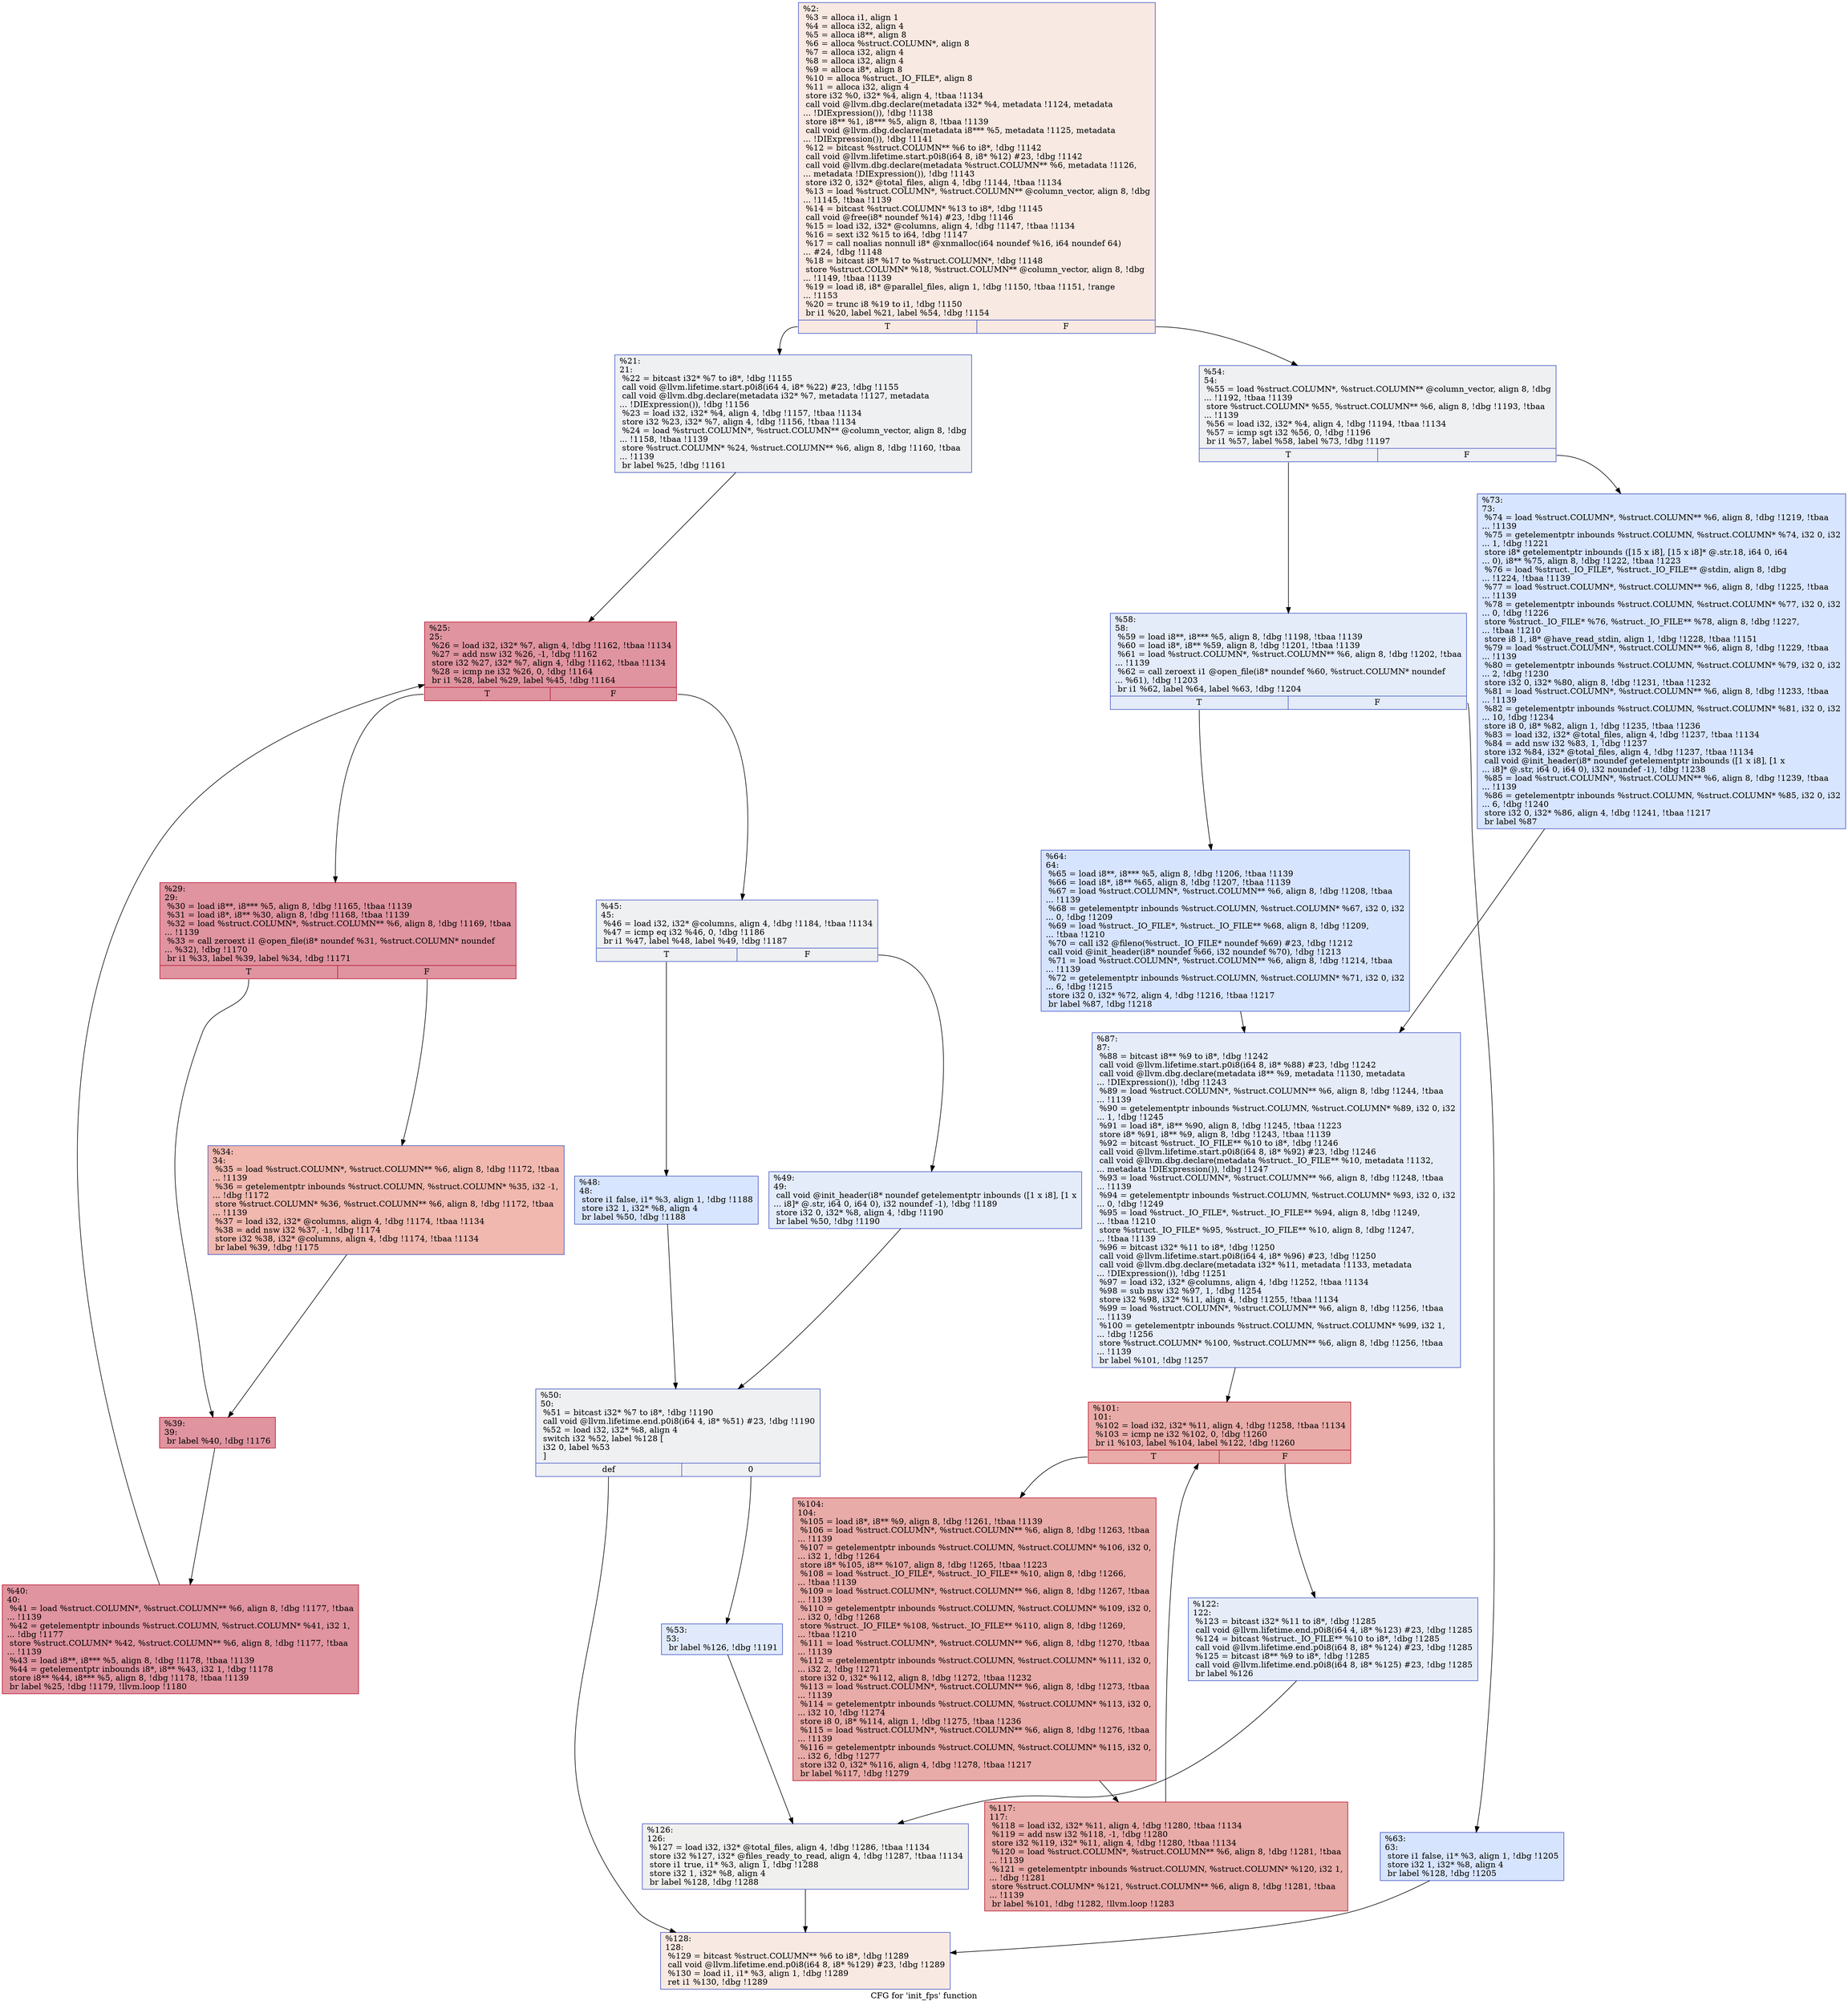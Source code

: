 digraph "CFG for 'init_fps' function" {
	label="CFG for 'init_fps' function";

	Node0x160c890 [shape=record,color="#3d50c3ff", style=filled, fillcolor="#efcebd70",label="{%2:\l  %3 = alloca i1, align 1\l  %4 = alloca i32, align 4\l  %5 = alloca i8**, align 8\l  %6 = alloca %struct.COLUMN*, align 8\l  %7 = alloca i32, align 4\l  %8 = alloca i32, align 4\l  %9 = alloca i8*, align 8\l  %10 = alloca %struct._IO_FILE*, align 8\l  %11 = alloca i32, align 4\l  store i32 %0, i32* %4, align 4, !tbaa !1134\l  call void @llvm.dbg.declare(metadata i32* %4, metadata !1124, metadata\l... !DIExpression()), !dbg !1138\l  store i8** %1, i8*** %5, align 8, !tbaa !1139\l  call void @llvm.dbg.declare(metadata i8*** %5, metadata !1125, metadata\l... !DIExpression()), !dbg !1141\l  %12 = bitcast %struct.COLUMN** %6 to i8*, !dbg !1142\l  call void @llvm.lifetime.start.p0i8(i64 8, i8* %12) #23, !dbg !1142\l  call void @llvm.dbg.declare(metadata %struct.COLUMN** %6, metadata !1126,\l... metadata !DIExpression()), !dbg !1143\l  store i32 0, i32* @total_files, align 4, !dbg !1144, !tbaa !1134\l  %13 = load %struct.COLUMN*, %struct.COLUMN** @column_vector, align 8, !dbg\l... !1145, !tbaa !1139\l  %14 = bitcast %struct.COLUMN* %13 to i8*, !dbg !1145\l  call void @free(i8* noundef %14) #23, !dbg !1146\l  %15 = load i32, i32* @columns, align 4, !dbg !1147, !tbaa !1134\l  %16 = sext i32 %15 to i64, !dbg !1147\l  %17 = call noalias nonnull i8* @xnmalloc(i64 noundef %16, i64 noundef 64)\l... #24, !dbg !1148\l  %18 = bitcast i8* %17 to %struct.COLUMN*, !dbg !1148\l  store %struct.COLUMN* %18, %struct.COLUMN** @column_vector, align 8, !dbg\l... !1149, !tbaa !1139\l  %19 = load i8, i8* @parallel_files, align 1, !dbg !1150, !tbaa !1151, !range\l... !1153\l  %20 = trunc i8 %19 to i1, !dbg !1150\l  br i1 %20, label %21, label %54, !dbg !1154\l|{<s0>T|<s1>F}}"];
	Node0x160c890:s0 -> Node0x160cc70;
	Node0x160c890:s1 -> Node0x160cfe0;
	Node0x160cc70 [shape=record,color="#3d50c3ff", style=filled, fillcolor="#d9dce170",label="{%21:\l21:                                               \l  %22 = bitcast i32* %7 to i8*, !dbg !1155\l  call void @llvm.lifetime.start.p0i8(i64 4, i8* %22) #23, !dbg !1155\l  call void @llvm.dbg.declare(metadata i32* %7, metadata !1127, metadata\l... !DIExpression()), !dbg !1156\l  %23 = load i32, i32* %4, align 4, !dbg !1157, !tbaa !1134\l  store i32 %23, i32* %7, align 4, !dbg !1156, !tbaa !1134\l  %24 = load %struct.COLUMN*, %struct.COLUMN** @column_vector, align 8, !dbg\l... !1158, !tbaa !1139\l  store %struct.COLUMN* %24, %struct.COLUMN** %6, align 8, !dbg !1160, !tbaa\l... !1139\l  br label %25, !dbg !1161\l}"];
	Node0x160cc70 -> Node0x160ccc0;
	Node0x160ccc0 [shape=record,color="#b70d28ff", style=filled, fillcolor="#b70d2870",label="{%25:\l25:                                               \l  %26 = load i32, i32* %7, align 4, !dbg !1162, !tbaa !1134\l  %27 = add nsw i32 %26, -1, !dbg !1162\l  store i32 %27, i32* %7, align 4, !dbg !1162, !tbaa !1134\l  %28 = icmp ne i32 %26, 0, !dbg !1164\l  br i1 %28, label %29, label %45, !dbg !1164\l|{<s0>T|<s1>F}}"];
	Node0x160ccc0:s0 -> Node0x160cd10;
	Node0x160ccc0:s1 -> Node0x160ce50;
	Node0x160cd10 [shape=record,color="#b70d28ff", style=filled, fillcolor="#b70d2870",label="{%29:\l29:                                               \l  %30 = load i8**, i8*** %5, align 8, !dbg !1165, !tbaa !1139\l  %31 = load i8*, i8** %30, align 8, !dbg !1168, !tbaa !1139\l  %32 = load %struct.COLUMN*, %struct.COLUMN** %6, align 8, !dbg !1169, !tbaa\l... !1139\l  %33 = call zeroext i1 @open_file(i8* noundef %31, %struct.COLUMN* noundef\l... %32), !dbg !1170\l  br i1 %33, label %39, label %34, !dbg !1171\l|{<s0>T|<s1>F}}"];
	Node0x160cd10:s0 -> Node0x160cdb0;
	Node0x160cd10:s1 -> Node0x160cd60;
	Node0x160cd60 [shape=record,color="#3d50c3ff", style=filled, fillcolor="#dc5d4a70",label="{%34:\l34:                                               \l  %35 = load %struct.COLUMN*, %struct.COLUMN** %6, align 8, !dbg !1172, !tbaa\l... !1139\l  %36 = getelementptr inbounds %struct.COLUMN, %struct.COLUMN* %35, i32 -1,\l... !dbg !1172\l  store %struct.COLUMN* %36, %struct.COLUMN** %6, align 8, !dbg !1172, !tbaa\l... !1139\l  %37 = load i32, i32* @columns, align 4, !dbg !1174, !tbaa !1134\l  %38 = add nsw i32 %37, -1, !dbg !1174\l  store i32 %38, i32* @columns, align 4, !dbg !1174, !tbaa !1134\l  br label %39, !dbg !1175\l}"];
	Node0x160cd60 -> Node0x160cdb0;
	Node0x160cdb0 [shape=record,color="#b70d28ff", style=filled, fillcolor="#b70d2870",label="{%39:\l39:                                               \l  br label %40, !dbg !1176\l}"];
	Node0x160cdb0 -> Node0x160ce00;
	Node0x160ce00 [shape=record,color="#b70d28ff", style=filled, fillcolor="#b70d2870",label="{%40:\l40:                                               \l  %41 = load %struct.COLUMN*, %struct.COLUMN** %6, align 8, !dbg !1177, !tbaa\l... !1139\l  %42 = getelementptr inbounds %struct.COLUMN, %struct.COLUMN* %41, i32 1,\l... !dbg !1177\l  store %struct.COLUMN* %42, %struct.COLUMN** %6, align 8, !dbg !1177, !tbaa\l... !1139\l  %43 = load i8**, i8*** %5, align 8, !dbg !1178, !tbaa !1139\l  %44 = getelementptr inbounds i8*, i8** %43, i32 1, !dbg !1178\l  store i8** %44, i8*** %5, align 8, !dbg !1178, !tbaa !1139\l  br label %25, !dbg !1179, !llvm.loop !1180\l}"];
	Node0x160ce00 -> Node0x160ccc0;
	Node0x160ce50 [shape=record,color="#3d50c3ff", style=filled, fillcolor="#d9dce170",label="{%45:\l45:                                               \l  %46 = load i32, i32* @columns, align 4, !dbg !1184, !tbaa !1134\l  %47 = icmp eq i32 %46, 0, !dbg !1186\l  br i1 %47, label %48, label %49, !dbg !1187\l|{<s0>T|<s1>F}}"];
	Node0x160ce50:s0 -> Node0x160cea0;
	Node0x160ce50:s1 -> Node0x160cef0;
	Node0x160cea0 [shape=record,color="#3d50c3ff", style=filled, fillcolor="#a7c5fe70",label="{%48:\l48:                                               \l  store i1 false, i1* %3, align 1, !dbg !1188\l  store i32 1, i32* %8, align 4\l  br label %50, !dbg !1188\l}"];
	Node0x160cea0 -> Node0x160cf40;
	Node0x160cef0 [shape=record,color="#3d50c3ff", style=filled, fillcolor="#c1d4f470",label="{%49:\l49:                                               \l  call void @init_header(i8* noundef getelementptr inbounds ([1 x i8], [1 x\l... i8]* @.str, i64 0, i64 0), i32 noundef -1), !dbg !1189\l  store i32 0, i32* %8, align 4, !dbg !1190\l  br label %50, !dbg !1190\l}"];
	Node0x160cef0 -> Node0x160cf40;
	Node0x160cf40 [shape=record,color="#3d50c3ff", style=filled, fillcolor="#d9dce170",label="{%50:\l50:                                               \l  %51 = bitcast i32* %7 to i8*, !dbg !1190\l  call void @llvm.lifetime.end.p0i8(i64 4, i8* %51) #23, !dbg !1190\l  %52 = load i32, i32* %8, align 4\l  switch i32 %52, label %128 [\l    i32 0, label %53\l  ]\l|{<s0>def|<s1>0}}"];
	Node0x160cf40:s0 -> Node0x160d350;
	Node0x160cf40:s1 -> Node0x160cf90;
	Node0x160cf90 [shape=record,color="#3d50c3ff", style=filled, fillcolor="#b9d0f970",label="{%53:\l53:                                               \l  br label %126, !dbg !1191\l}"];
	Node0x160cf90 -> Node0x160d300;
	Node0x160cfe0 [shape=record,color="#3d50c3ff", style=filled, fillcolor="#d9dce170",label="{%54:\l54:                                               \l  %55 = load %struct.COLUMN*, %struct.COLUMN** @column_vector, align 8, !dbg\l... !1192, !tbaa !1139\l  store %struct.COLUMN* %55, %struct.COLUMN** %6, align 8, !dbg !1193, !tbaa\l... !1139\l  %56 = load i32, i32* %4, align 4, !dbg !1194, !tbaa !1134\l  %57 = icmp sgt i32 %56, 0, !dbg !1196\l  br i1 %57, label %58, label %73, !dbg !1197\l|{<s0>T|<s1>F}}"];
	Node0x160cfe0:s0 -> Node0x160d030;
	Node0x160cfe0:s1 -> Node0x160d120;
	Node0x160d030 [shape=record,color="#3d50c3ff", style=filled, fillcolor="#c1d4f470",label="{%58:\l58:                                               \l  %59 = load i8**, i8*** %5, align 8, !dbg !1198, !tbaa !1139\l  %60 = load i8*, i8** %59, align 8, !dbg !1201, !tbaa !1139\l  %61 = load %struct.COLUMN*, %struct.COLUMN** %6, align 8, !dbg !1202, !tbaa\l... !1139\l  %62 = call zeroext i1 @open_file(i8* noundef %60, %struct.COLUMN* noundef\l... %61), !dbg !1203\l  br i1 %62, label %64, label %63, !dbg !1204\l|{<s0>T|<s1>F}}"];
	Node0x160d030:s0 -> Node0x160d0d0;
	Node0x160d030:s1 -> Node0x160d080;
	Node0x160d080 [shape=record,color="#3d50c3ff", style=filled, fillcolor="#a5c3fe70",label="{%63:\l63:                                               \l  store i1 false, i1* %3, align 1, !dbg !1205\l  store i32 1, i32* %8, align 4\l  br label %128, !dbg !1205\l}"];
	Node0x160d080 -> Node0x160d350;
	Node0x160d0d0 [shape=record,color="#3d50c3ff", style=filled, fillcolor="#a5c3fe70",label="{%64:\l64:                                               \l  %65 = load i8**, i8*** %5, align 8, !dbg !1206, !tbaa !1139\l  %66 = load i8*, i8** %65, align 8, !dbg !1207, !tbaa !1139\l  %67 = load %struct.COLUMN*, %struct.COLUMN** %6, align 8, !dbg !1208, !tbaa\l... !1139\l  %68 = getelementptr inbounds %struct.COLUMN, %struct.COLUMN* %67, i32 0, i32\l... 0, !dbg !1209\l  %69 = load %struct._IO_FILE*, %struct._IO_FILE** %68, align 8, !dbg !1209,\l... !tbaa !1210\l  %70 = call i32 @fileno(%struct._IO_FILE* noundef %69) #23, !dbg !1212\l  call void @init_header(i8* noundef %66, i32 noundef %70), !dbg !1213\l  %71 = load %struct.COLUMN*, %struct.COLUMN** %6, align 8, !dbg !1214, !tbaa\l... !1139\l  %72 = getelementptr inbounds %struct.COLUMN, %struct.COLUMN* %71, i32 0, i32\l... 6, !dbg !1215\l  store i32 0, i32* %72, align 4, !dbg !1216, !tbaa !1217\l  br label %87, !dbg !1218\l}"];
	Node0x160d0d0 -> Node0x160d170;
	Node0x160d120 [shape=record,color="#3d50c3ff", style=filled, fillcolor="#a7c5fe70",label="{%73:\l73:                                               \l  %74 = load %struct.COLUMN*, %struct.COLUMN** %6, align 8, !dbg !1219, !tbaa\l... !1139\l  %75 = getelementptr inbounds %struct.COLUMN, %struct.COLUMN* %74, i32 0, i32\l... 1, !dbg !1221\l  store i8* getelementptr inbounds ([15 x i8], [15 x i8]* @.str.18, i64 0, i64\l... 0), i8** %75, align 8, !dbg !1222, !tbaa !1223\l  %76 = load %struct._IO_FILE*, %struct._IO_FILE** @stdin, align 8, !dbg\l... !1224, !tbaa !1139\l  %77 = load %struct.COLUMN*, %struct.COLUMN** %6, align 8, !dbg !1225, !tbaa\l... !1139\l  %78 = getelementptr inbounds %struct.COLUMN, %struct.COLUMN* %77, i32 0, i32\l... 0, !dbg !1226\l  store %struct._IO_FILE* %76, %struct._IO_FILE** %78, align 8, !dbg !1227,\l... !tbaa !1210\l  store i8 1, i8* @have_read_stdin, align 1, !dbg !1228, !tbaa !1151\l  %79 = load %struct.COLUMN*, %struct.COLUMN** %6, align 8, !dbg !1229, !tbaa\l... !1139\l  %80 = getelementptr inbounds %struct.COLUMN, %struct.COLUMN* %79, i32 0, i32\l... 2, !dbg !1230\l  store i32 0, i32* %80, align 8, !dbg !1231, !tbaa !1232\l  %81 = load %struct.COLUMN*, %struct.COLUMN** %6, align 8, !dbg !1233, !tbaa\l... !1139\l  %82 = getelementptr inbounds %struct.COLUMN, %struct.COLUMN* %81, i32 0, i32\l... 10, !dbg !1234\l  store i8 0, i8* %82, align 1, !dbg !1235, !tbaa !1236\l  %83 = load i32, i32* @total_files, align 4, !dbg !1237, !tbaa !1134\l  %84 = add nsw i32 %83, 1, !dbg !1237\l  store i32 %84, i32* @total_files, align 4, !dbg !1237, !tbaa !1134\l  call void @init_header(i8* noundef getelementptr inbounds ([1 x i8], [1 x\l... i8]* @.str, i64 0, i64 0), i32 noundef -1), !dbg !1238\l  %85 = load %struct.COLUMN*, %struct.COLUMN** %6, align 8, !dbg !1239, !tbaa\l... !1139\l  %86 = getelementptr inbounds %struct.COLUMN, %struct.COLUMN* %85, i32 0, i32\l... 6, !dbg !1240\l  store i32 0, i32* %86, align 4, !dbg !1241, !tbaa !1217\l  br label %87\l}"];
	Node0x160d120 -> Node0x160d170;
	Node0x160d170 [shape=record,color="#3d50c3ff", style=filled, fillcolor="#c7d7f070",label="{%87:\l87:                                               \l  %88 = bitcast i8** %9 to i8*, !dbg !1242\l  call void @llvm.lifetime.start.p0i8(i64 8, i8* %88) #23, !dbg !1242\l  call void @llvm.dbg.declare(metadata i8** %9, metadata !1130, metadata\l... !DIExpression()), !dbg !1243\l  %89 = load %struct.COLUMN*, %struct.COLUMN** %6, align 8, !dbg !1244, !tbaa\l... !1139\l  %90 = getelementptr inbounds %struct.COLUMN, %struct.COLUMN* %89, i32 0, i32\l... 1, !dbg !1245\l  %91 = load i8*, i8** %90, align 8, !dbg !1245, !tbaa !1223\l  store i8* %91, i8** %9, align 8, !dbg !1243, !tbaa !1139\l  %92 = bitcast %struct._IO_FILE** %10 to i8*, !dbg !1246\l  call void @llvm.lifetime.start.p0i8(i64 8, i8* %92) #23, !dbg !1246\l  call void @llvm.dbg.declare(metadata %struct._IO_FILE** %10, metadata !1132,\l... metadata !DIExpression()), !dbg !1247\l  %93 = load %struct.COLUMN*, %struct.COLUMN** %6, align 8, !dbg !1248, !tbaa\l... !1139\l  %94 = getelementptr inbounds %struct.COLUMN, %struct.COLUMN* %93, i32 0, i32\l... 0, !dbg !1249\l  %95 = load %struct._IO_FILE*, %struct._IO_FILE** %94, align 8, !dbg !1249,\l... !tbaa !1210\l  store %struct._IO_FILE* %95, %struct._IO_FILE** %10, align 8, !dbg !1247,\l... !tbaa !1139\l  %96 = bitcast i32* %11 to i8*, !dbg !1250\l  call void @llvm.lifetime.start.p0i8(i64 4, i8* %96) #23, !dbg !1250\l  call void @llvm.dbg.declare(metadata i32* %11, metadata !1133, metadata\l... !DIExpression()), !dbg !1251\l  %97 = load i32, i32* @columns, align 4, !dbg !1252, !tbaa !1134\l  %98 = sub nsw i32 %97, 1, !dbg !1254\l  store i32 %98, i32* %11, align 4, !dbg !1255, !tbaa !1134\l  %99 = load %struct.COLUMN*, %struct.COLUMN** %6, align 8, !dbg !1256, !tbaa\l... !1139\l  %100 = getelementptr inbounds %struct.COLUMN, %struct.COLUMN* %99, i32 1,\l... !dbg !1256\l  store %struct.COLUMN* %100, %struct.COLUMN** %6, align 8, !dbg !1256, !tbaa\l... !1139\l  br label %101, !dbg !1257\l}"];
	Node0x160d170 -> Node0x160d1c0;
	Node0x160d1c0 [shape=record,color="#b70d28ff", style=filled, fillcolor="#cc403a70",label="{%101:\l101:                                              \l  %102 = load i32, i32* %11, align 4, !dbg !1258, !tbaa !1134\l  %103 = icmp ne i32 %102, 0, !dbg !1260\l  br i1 %103, label %104, label %122, !dbg !1260\l|{<s0>T|<s1>F}}"];
	Node0x160d1c0:s0 -> Node0x160d210;
	Node0x160d1c0:s1 -> Node0x160d2b0;
	Node0x160d210 [shape=record,color="#b70d28ff", style=filled, fillcolor="#cc403a70",label="{%104:\l104:                                              \l  %105 = load i8*, i8** %9, align 8, !dbg !1261, !tbaa !1139\l  %106 = load %struct.COLUMN*, %struct.COLUMN** %6, align 8, !dbg !1263, !tbaa\l... !1139\l  %107 = getelementptr inbounds %struct.COLUMN, %struct.COLUMN* %106, i32 0,\l... i32 1, !dbg !1264\l  store i8* %105, i8** %107, align 8, !dbg !1265, !tbaa !1223\l  %108 = load %struct._IO_FILE*, %struct._IO_FILE** %10, align 8, !dbg !1266,\l... !tbaa !1139\l  %109 = load %struct.COLUMN*, %struct.COLUMN** %6, align 8, !dbg !1267, !tbaa\l... !1139\l  %110 = getelementptr inbounds %struct.COLUMN, %struct.COLUMN* %109, i32 0,\l... i32 0, !dbg !1268\l  store %struct._IO_FILE* %108, %struct._IO_FILE** %110, align 8, !dbg !1269,\l... !tbaa !1210\l  %111 = load %struct.COLUMN*, %struct.COLUMN** %6, align 8, !dbg !1270, !tbaa\l... !1139\l  %112 = getelementptr inbounds %struct.COLUMN, %struct.COLUMN* %111, i32 0,\l... i32 2, !dbg !1271\l  store i32 0, i32* %112, align 8, !dbg !1272, !tbaa !1232\l  %113 = load %struct.COLUMN*, %struct.COLUMN** %6, align 8, !dbg !1273, !tbaa\l... !1139\l  %114 = getelementptr inbounds %struct.COLUMN, %struct.COLUMN* %113, i32 0,\l... i32 10, !dbg !1274\l  store i8 0, i8* %114, align 1, !dbg !1275, !tbaa !1236\l  %115 = load %struct.COLUMN*, %struct.COLUMN** %6, align 8, !dbg !1276, !tbaa\l... !1139\l  %116 = getelementptr inbounds %struct.COLUMN, %struct.COLUMN* %115, i32 0,\l... i32 6, !dbg !1277\l  store i32 0, i32* %116, align 4, !dbg !1278, !tbaa !1217\l  br label %117, !dbg !1279\l}"];
	Node0x160d210 -> Node0x160d260;
	Node0x160d260 [shape=record,color="#b70d28ff", style=filled, fillcolor="#cc403a70",label="{%117:\l117:                                              \l  %118 = load i32, i32* %11, align 4, !dbg !1280, !tbaa !1134\l  %119 = add nsw i32 %118, -1, !dbg !1280\l  store i32 %119, i32* %11, align 4, !dbg !1280, !tbaa !1134\l  %120 = load %struct.COLUMN*, %struct.COLUMN** %6, align 8, !dbg !1281, !tbaa\l... !1139\l  %121 = getelementptr inbounds %struct.COLUMN, %struct.COLUMN* %120, i32 1,\l... !dbg !1281\l  store %struct.COLUMN* %121, %struct.COLUMN** %6, align 8, !dbg !1281, !tbaa\l... !1139\l  br label %101, !dbg !1282, !llvm.loop !1283\l}"];
	Node0x160d260 -> Node0x160d1c0;
	Node0x160d2b0 [shape=record,color="#3d50c3ff", style=filled, fillcolor="#c7d7f070",label="{%122:\l122:                                              \l  %123 = bitcast i32* %11 to i8*, !dbg !1285\l  call void @llvm.lifetime.end.p0i8(i64 4, i8* %123) #23, !dbg !1285\l  %124 = bitcast %struct._IO_FILE** %10 to i8*, !dbg !1285\l  call void @llvm.lifetime.end.p0i8(i64 8, i8* %124) #23, !dbg !1285\l  %125 = bitcast i8** %9 to i8*, !dbg !1285\l  call void @llvm.lifetime.end.p0i8(i64 8, i8* %125) #23, !dbg !1285\l  br label %126\l}"];
	Node0x160d2b0 -> Node0x160d300;
	Node0x160d300 [shape=record,color="#3d50c3ff", style=filled, fillcolor="#dedcdb70",label="{%126:\l126:                                              \l  %127 = load i32, i32* @total_files, align 4, !dbg !1286, !tbaa !1134\l  store i32 %127, i32* @files_ready_to_read, align 4, !dbg !1287, !tbaa !1134\l  store i1 true, i1* %3, align 1, !dbg !1288\l  store i32 1, i32* %8, align 4\l  br label %128, !dbg !1288\l}"];
	Node0x160d300 -> Node0x160d350;
	Node0x160d350 [shape=record,color="#3d50c3ff", style=filled, fillcolor="#efcebd70",label="{%128:\l128:                                              \l  %129 = bitcast %struct.COLUMN** %6 to i8*, !dbg !1289\l  call void @llvm.lifetime.end.p0i8(i64 8, i8* %129) #23, !dbg !1289\l  %130 = load i1, i1* %3, align 1, !dbg !1289\l  ret i1 %130, !dbg !1289\l}"];
}
